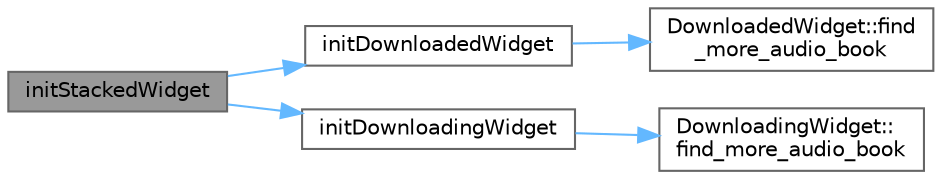 digraph "initStackedWidget"
{
 // LATEX_PDF_SIZE
  bgcolor="transparent";
  edge [fontname=Helvetica,fontsize=10,labelfontname=Helvetica,labelfontsize=10];
  node [fontname=Helvetica,fontsize=10,shape=box,height=0.2,width=0.4];
  rankdir="LR";
  Node1 [id="Node000001",label="initStackedWidget",height=0.2,width=0.4,color="gray40", fillcolor="grey60", style="filled", fontcolor="black",tooltip="初始化堆栈窗口"];
  Node1 -> Node2 [id="edge1_Node000001_Node000002",color="steelblue1",style="solid",tooltip=" "];
  Node2 [id="Node000002",label="initDownloadedWidget",height=0.2,width=0.4,color="grey40", fillcolor="white", style="filled",URL="$class_listen_my_download.html#a1d117a7ca241419ef321b9021b53aff1",tooltip="初始化已下载控件"];
  Node2 -> Node3 [id="edge2_Node000002_Node000003",color="steelblue1",style="solid",tooltip=" "];
  Node3 [id="Node000003",label="DownloadedWidget::find\l_more_audio_book",height=0.2,width=0.4,color="grey40", fillcolor="white", style="filled",URL="$class_downloaded_widget.html#a6727d395f86be2f115ee7aed03ff2e71",tooltip="查找更多有声书的信号"];
  Node1 -> Node4 [id="edge3_Node000001_Node000004",color="steelblue1",style="solid",tooltip=" "];
  Node4 [id="Node000004",label="initDownloadingWidget",height=0.2,width=0.4,color="grey40", fillcolor="white", style="filled",URL="$class_listen_my_download.html#a124fd08d4a7b990c1106e3d718281b5b",tooltip="初始化下载中控件"];
  Node4 -> Node5 [id="edge4_Node000004_Node000005",color="steelblue1",style="solid",tooltip=" "];
  Node5 [id="Node000005",label="DownloadingWidget::\lfind_more_audio_book",height=0.2,width=0.4,color="grey40", fillcolor="white", style="filled",URL="$class_downloading_widget.html#a6727d395f86be2f115ee7aed03ff2e71",tooltip="查找更多有声书的信号"];
}
